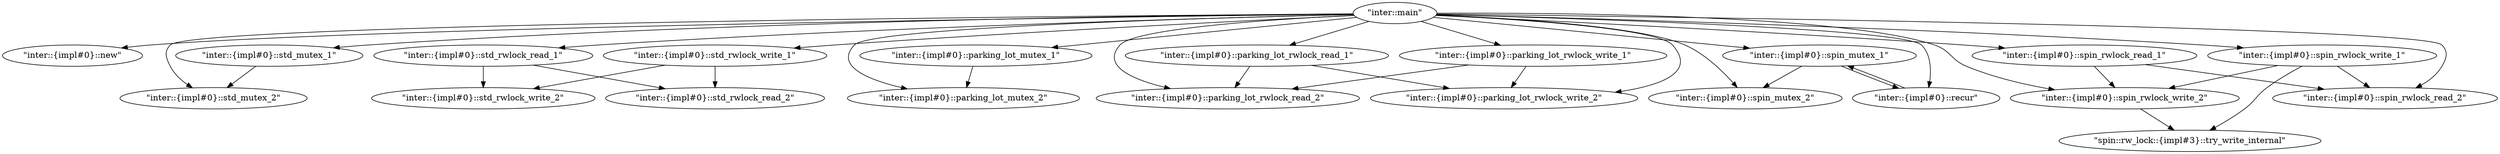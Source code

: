 digraph {
    0 [ label = "\"inter::main\"" ]
    1 [ label = "\"inter::{impl#0}::new\"" ]
    2 [ label = "\"inter::{impl#0}::std_mutex_1\"" ]
    3 [ label = "\"inter::{impl#0}::std_mutex_2\"" ]
    4 [ label = "\"inter::{impl#0}::std_rwlock_read_1\"" ]
    5 [ label = "\"inter::{impl#0}::std_rwlock_read_2\"" ]
    6 [ label = "\"inter::{impl#0}::std_rwlock_write_2\"" ]
    7 [ label = "\"inter::{impl#0}::std_rwlock_write_1\"" ]
    8 [ label = "\"inter::{impl#0}::parking_lot_mutex_1\"" ]
    9 [ label = "\"inter::{impl#0}::parking_lot_mutex_2\"" ]
    10 [ label = "\"inter::{impl#0}::parking_lot_rwlock_read_1\"" ]
    11 [ label = "\"inter::{impl#0}::parking_lot_rwlock_read_2\"" ]
    12 [ label = "\"inter::{impl#0}::parking_lot_rwlock_write_2\"" ]
    13 [ label = "\"inter::{impl#0}::parking_lot_rwlock_write_1\"" ]
    14 [ label = "\"inter::{impl#0}::spin_mutex_1\"" ]
    15 [ label = "\"inter::{impl#0}::spin_mutex_2\"" ]
    16 [ label = "\"inter::{impl#0}::recur\"" ]
    17 [ label = "\"inter::{impl#0}::spin_rwlock_read_1\"" ]
    18 [ label = "\"inter::{impl#0}::spin_rwlock_read_2\"" ]
    19 [ label = "\"inter::{impl#0}::spin_rwlock_write_2\"" ]
    20 [ label = "\"spin::rw_lock::{impl#3}::try_write_internal\"" ]
    21 [ label = "\"inter::{impl#0}::spin_rwlock_write_1\"" ]
    0 -> 1 [ ]
    0 -> 2 [ ]
    2 -> 3 [ ]
    0 -> 3 [ ]
    0 -> 4 [ ]
    4 -> 5 [ ]
    4 -> 6 [ ]
    0 -> 7 [ ]
    7 -> 5 [ ]
    7 -> 6 [ ]
    0 -> 8 [ ]
    8 -> 9 [ ]
    0 -> 9 [ ]
    0 -> 10 [ ]
    10 -> 11 [ ]
    10 -> 12 [ ]
    0 -> 11 [ ]
    0 -> 13 [ ]
    13 -> 11 [ ]
    13 -> 12 [ ]
    0 -> 12 [ ]
    0 -> 14 [ ]
    14 -> 15 [ ]
    14 -> 16 [ ]
    16 -> 14 [ ]
    0 -> 15 [ ]
    0 -> 16 [ ]
    0 -> 17 [ ]
    17 -> 18 [ ]
    17 -> 19 [ ]
    0 -> 18 [ ]
    0 -> 21 [ ]
    21 -> 18 [ ]
    21 -> 19 [ ]
    0 -> 19 [ ]
    19 -> 20 [ ]
    21 -> 20 [ ]
}
